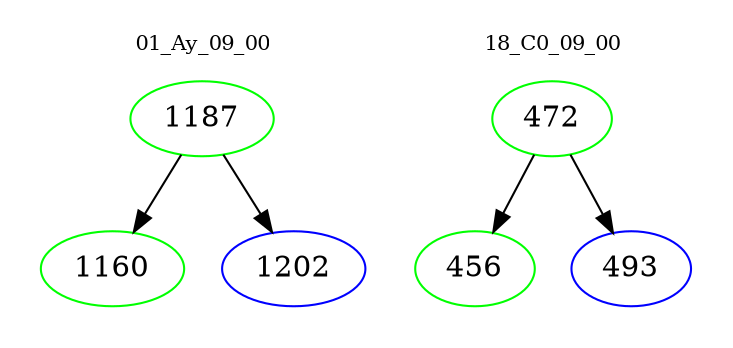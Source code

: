 digraph{
subgraph cluster_0 {
color = white
label = "01_Ay_09_00";
fontsize=10;
T0_1187 [label="1187", color="green"]
T0_1187 -> T0_1160 [color="black"]
T0_1160 [label="1160", color="green"]
T0_1187 -> T0_1202 [color="black"]
T0_1202 [label="1202", color="blue"]
}
subgraph cluster_1 {
color = white
label = "18_C0_09_00";
fontsize=10;
T1_472 [label="472", color="green"]
T1_472 -> T1_456 [color="black"]
T1_456 [label="456", color="green"]
T1_472 -> T1_493 [color="black"]
T1_493 [label="493", color="blue"]
}
}
